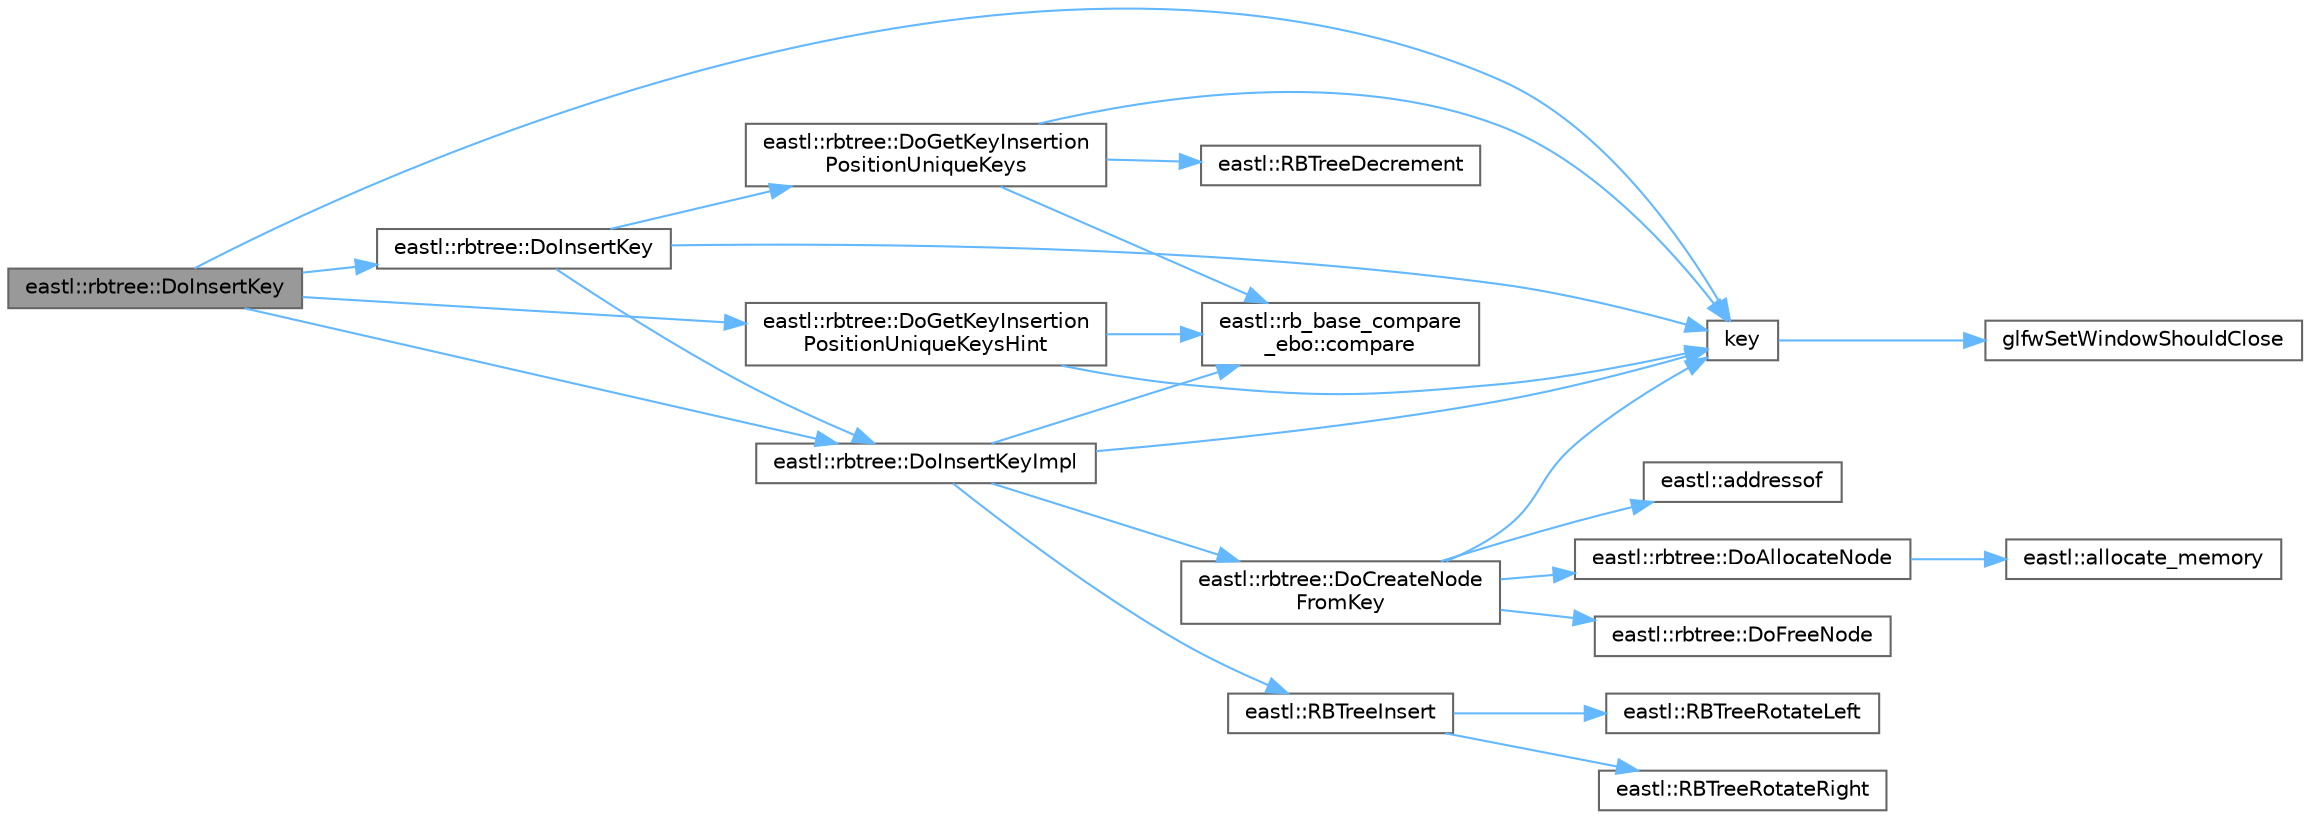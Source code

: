 digraph "eastl::rbtree::DoInsertKey"
{
 // LATEX_PDF_SIZE
  bgcolor="transparent";
  edge [fontname=Helvetica,fontsize=10,labelfontname=Helvetica,labelfontsize=10];
  node [fontname=Helvetica,fontsize=10,shape=box,height=0.2,width=0.4];
  rankdir="LR";
  Node1 [id="Node000001",label="eastl::rbtree::DoInsertKey",height=0.2,width=0.4,color="gray40", fillcolor="grey60", style="filled", fontcolor="black",tooltip=" "];
  Node1 -> Node2 [id="edge25_Node000001_Node000002",color="steelblue1",style="solid",tooltip=" "];
  Node2 [id="Node000002",label="eastl::rbtree::DoGetKeyInsertion\lPositionUniqueKeysHint",height=0.2,width=0.4,color="grey40", fillcolor="white", style="filled",URL="$classeastl_1_1rbtree.html#ad339cfff9da494ee344639b9cf3d03e2",tooltip=" "];
  Node2 -> Node3 [id="edge26_Node000002_Node000003",color="steelblue1",style="solid",tooltip=" "];
  Node3 [id="Node000003",label="eastl::rb_base_compare\l_ebo::compare",height=0.2,width=0.4,color="grey40", fillcolor="white", style="filled",URL="$structeastl_1_1rb__base__compare__ebo.html#a216daf12f94f8995a3e84e6c4adb1804",tooltip=" "];
  Node2 -> Node4 [id="edge27_Node000002_Node000004",color="steelblue1",style="solid",tooltip=" "];
  Node4 [id="Node000004",label="key",height=0.2,width=0.4,color="grey40", fillcolor="white", style="filled",URL="$gears_8c.html#accd6b5b92b78666e36543412d4ac14cd",tooltip=" "];
  Node4 -> Node5 [id="edge28_Node000004_Node000005",color="steelblue1",style="solid",tooltip=" "];
  Node5 [id="Node000005",label="glfwSetWindowShouldClose",height=0.2,width=0.4,color="grey40", fillcolor="white", style="filled",URL="$group__window.html#ga1cadeda7a1e2f224e06a8415d30741aa",tooltip="Sets the close flag of the specified window."];
  Node1 -> Node6 [id="edge29_Node000001_Node000006",color="steelblue1",style="solid",tooltip=" "];
  Node6 [id="Node000006",label="eastl::rbtree::DoInsertKey",height=0.2,width=0.4,color="grey40", fillcolor="white", style="filled",URL="$classeastl_1_1rbtree.html#a3d70e8e178c0265fb5a7bcab8430ae0c",tooltip=" "];
  Node6 -> Node7 [id="edge30_Node000006_Node000007",color="steelblue1",style="solid",tooltip=" "];
  Node7 [id="Node000007",label="eastl::rbtree::DoGetKeyInsertion\lPositionUniqueKeys",height=0.2,width=0.4,color="grey40", fillcolor="white", style="filled",URL="$classeastl_1_1rbtree.html#a9d47740eba05fbe73f9114dea5935949",tooltip=" "];
  Node7 -> Node3 [id="edge31_Node000007_Node000003",color="steelblue1",style="solid",tooltip=" "];
  Node7 -> Node4 [id="edge32_Node000007_Node000004",color="steelblue1",style="solid",tooltip=" "];
  Node7 -> Node8 [id="edge33_Node000007_Node000008",color="steelblue1",style="solid",tooltip=" "];
  Node8 [id="Node000008",label="eastl::RBTreeDecrement",height=0.2,width=0.4,color="grey40", fillcolor="white", style="filled",URL="$namespaceeastl.html#a9100ccf78d9b95c2c0fef355e62cfb47",tooltip=" "];
  Node6 -> Node9 [id="edge34_Node000006_Node000009",color="steelblue1",style="solid",tooltip=" "];
  Node9 [id="Node000009",label="eastl::rbtree::DoInsertKeyImpl",height=0.2,width=0.4,color="grey40", fillcolor="white", style="filled",URL="$classeastl_1_1rbtree.html#a243a91b85299440a1703d31636b78ef3",tooltip=" "];
  Node9 -> Node3 [id="edge35_Node000009_Node000003",color="steelblue1",style="solid",tooltip=" "];
  Node9 -> Node10 [id="edge36_Node000009_Node000010",color="steelblue1",style="solid",tooltip=" "];
  Node10 [id="Node000010",label="eastl::rbtree::DoCreateNode\lFromKey",height=0.2,width=0.4,color="grey40", fillcolor="white", style="filled",URL="$classeastl_1_1rbtree.html#a33595b60e974510270cbbccad682c2ae",tooltip=" "];
  Node10 -> Node11 [id="edge37_Node000010_Node000011",color="steelblue1",style="solid",tooltip=" "];
  Node11 [id="Node000011",label="eastl::addressof",height=0.2,width=0.4,color="grey40", fillcolor="white", style="filled",URL="$namespaceeastl.html#a647701874f427998c0c9aa5cba5a8d24",tooltip=" "];
  Node10 -> Node12 [id="edge38_Node000010_Node000012",color="steelblue1",style="solid",tooltip=" "];
  Node12 [id="Node000012",label="eastl::rbtree::DoAllocateNode",height=0.2,width=0.4,color="grey40", fillcolor="white", style="filled",URL="$classeastl_1_1rbtree.html#a9fabaf3517964ccc3e0c337a26a43e37",tooltip=" "];
  Node12 -> Node13 [id="edge39_Node000012_Node000013",color="steelblue1",style="solid",tooltip=" "];
  Node13 [id="Node000013",label="eastl::allocate_memory",height=0.2,width=0.4,color="grey40", fillcolor="white", style="filled",URL="$namespaceeastl.html#ad2f4154baac1248a6b899feec8061499",tooltip=" "];
  Node10 -> Node14 [id="edge40_Node000010_Node000014",color="steelblue1",style="solid",tooltip=" "];
  Node14 [id="Node000014",label="eastl::rbtree::DoFreeNode",height=0.2,width=0.4,color="grey40", fillcolor="white", style="filled",URL="$classeastl_1_1rbtree.html#abd08d68bda360a826a77050ea7c4a7ec",tooltip=" "];
  Node10 -> Node4 [id="edge41_Node000010_Node000004",color="steelblue1",style="solid",tooltip=" "];
  Node9 -> Node4 [id="edge42_Node000009_Node000004",color="steelblue1",style="solid",tooltip=" "];
  Node9 -> Node15 [id="edge43_Node000009_Node000015",color="steelblue1",style="solid",tooltip=" "];
  Node15 [id="Node000015",label="eastl::RBTreeInsert",height=0.2,width=0.4,color="grey40", fillcolor="white", style="filled",URL="$namespaceeastl.html#aa74e983270c71d9080165aff67ee835c",tooltip=" "];
  Node15 -> Node16 [id="edge44_Node000015_Node000016",color="steelblue1",style="solid",tooltip=" "];
  Node16 [id="Node000016",label="eastl::RBTreeRotateLeft",height=0.2,width=0.4,color="grey40", fillcolor="white", style="filled",URL="$namespaceeastl.html#a769ac0c6e9bcc93e713f5e82bc46f54c",tooltip=" "];
  Node15 -> Node17 [id="edge45_Node000015_Node000017",color="steelblue1",style="solid",tooltip=" "];
  Node17 [id="Node000017",label="eastl::RBTreeRotateRight",height=0.2,width=0.4,color="grey40", fillcolor="white", style="filled",URL="$namespaceeastl.html#a854eea06085ba4b0afe1ef190cbea75c",tooltip=" "];
  Node6 -> Node4 [id="edge46_Node000006_Node000004",color="steelblue1",style="solid",tooltip=" "];
  Node1 -> Node9 [id="edge47_Node000001_Node000009",color="steelblue1",style="solid",tooltip=" "];
  Node1 -> Node4 [id="edge48_Node000001_Node000004",color="steelblue1",style="solid",tooltip=" "];
}

